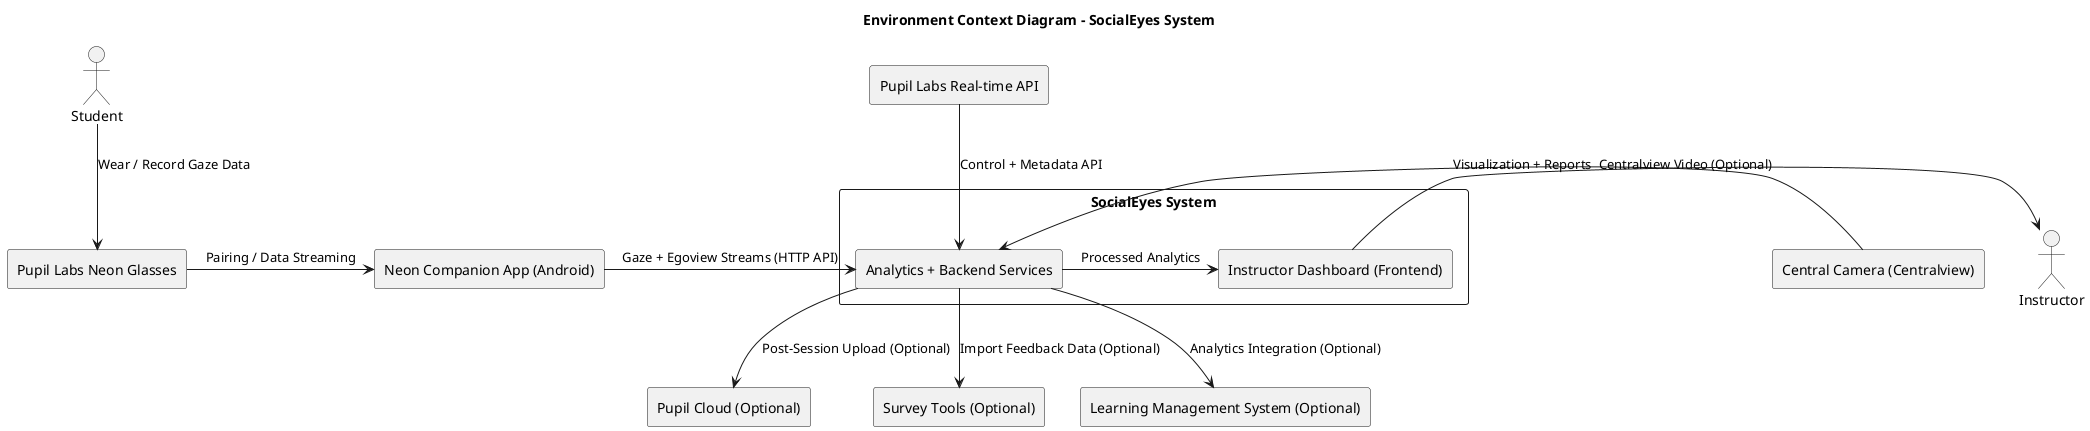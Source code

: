 @startuml
title Environment Context Diagram - SocialEyes System

actor Instructor
actor Student

rectangle "SocialEyes System" as system {
  rectangle "Instructor Dashboard (Frontend)" as dashboard
  rectangle "Analytics + Backend Services" as backend
}

rectangle "Pupil Labs Neon Glasses" as neon
rectangle "Neon Companion App (Android)" as neonapp
rectangle "Central Camera (Centralview)" as centralcam
rectangle "Pupil Labs Real-time API" as pupilapi
rectangle "Pupil Cloud (Optional)" as pupilcloud
rectangle "Survey Tools (Optional)" as surveys
rectangle "Learning Management System (Optional)" as lms

' Relationships
Student -down-> neon : Wear / Record Gaze Data
neon -right-> neonapp : Pairing / Data Streaming
neonapp -right-> backend : Gaze + Egoview Streams (HTTP API)
centralcam -right-> backend : Centralview Video (Optional)
pupilapi -down-> backend : Control + Metadata API
backend -right-> dashboard : Processed Analytics
dashboard -right-> Instructor : Visualization + Reports
backend -down-> pupilcloud : Post-Session Upload (Optional)
backend -down-> surveys : Import Feedback Data (Optional)
backend -down-> lms : Analytics Integration (Optional)

@enduml